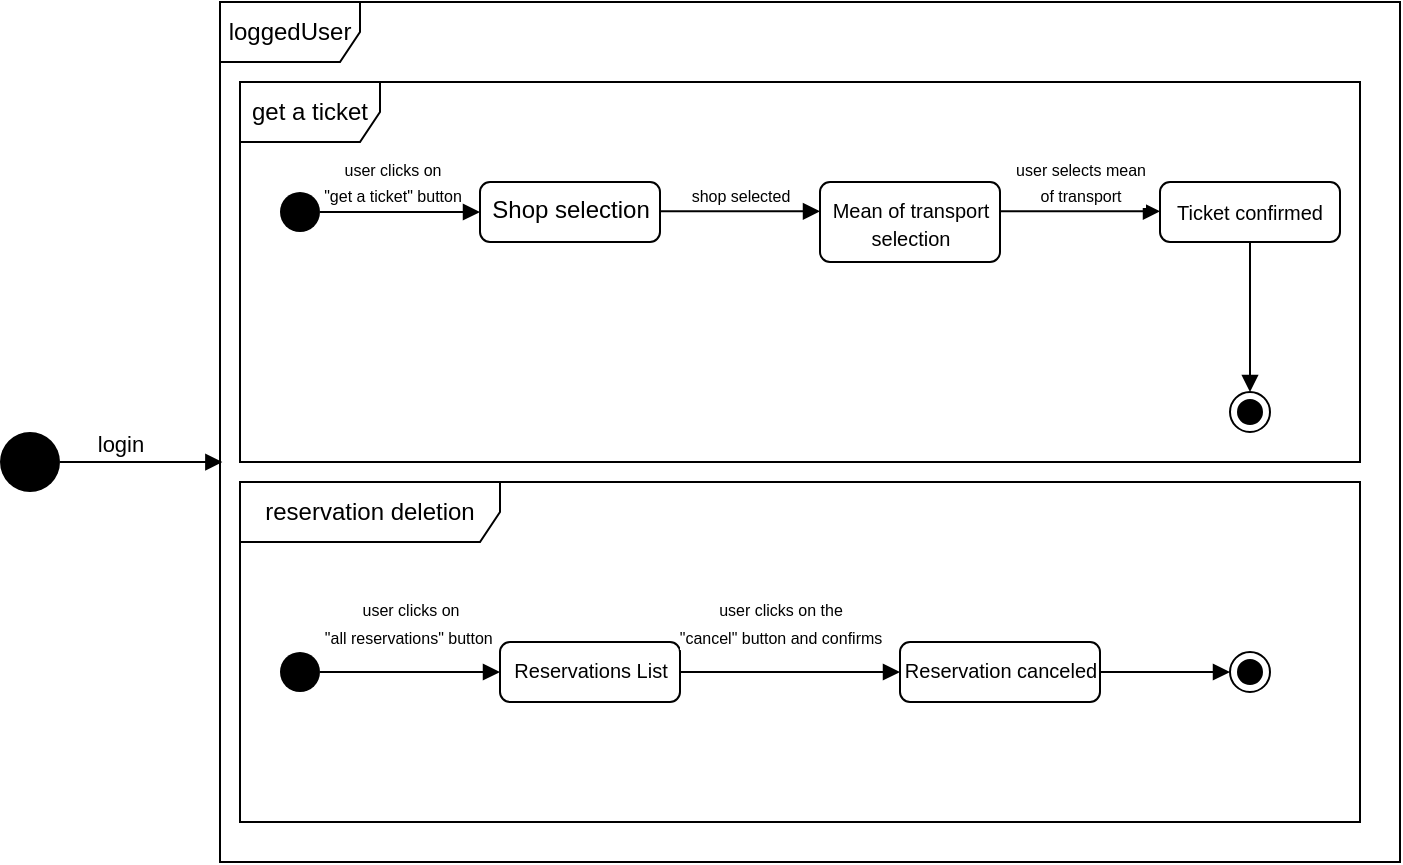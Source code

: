 <mxfile version="13.10.5" type="device"><diagram name="Page-1" id="e7e014a7-5840-1c2e-5031-d8a46d1fe8dd"><mxGraphModel dx="815" dy="1280" grid="1" gridSize="10" guides="1" tooltips="1" connect="1" arrows="1" fold="1" page="1" pageScale="1" pageWidth="1169" pageHeight="826" background="#ffffff" math="0" shadow="0"><root><mxCell id="0"/><mxCell id="1" parent="0"/><mxCell id="Y9-DYk50p9V9p7dSpJpJ-73" value="loggedUser" style="shape=umlFrame;whiteSpace=wrap;html=1;fillColor=none;width=70;height=30;" vertex="1" parent="1"><mxGeometry x="190" y="-190" width="590" height="430" as="geometry"/></mxCell><mxCell id="Y9-DYk50p9V9p7dSpJpJ-76" value="reservation deletion" style="shape=umlFrame;whiteSpace=wrap;html=1;fillColor=none;width=130;height=30;" vertex="1" parent="1"><mxGeometry x="200" y="50" width="560" height="170" as="geometry"/></mxCell><mxCell id="Y9-DYk50p9V9p7dSpJpJ-67" value="&lt;br&gt;&lt;span style=&quot;font-size: 8px&quot;&gt;&lt;br&gt;&lt;/span&gt;" style="html=1;verticalAlign=bottom;endArrow=block;exitX=1;exitY=0.5;exitDx=0;exitDy=0;entryX=0;entryY=0.5;entryDx=0;entryDy=0;" edge="1" parent="1" target="Y9-DYk50p9V9p7dSpJpJ-62"><mxGeometry x="-0.111" width="80" relative="1" as="geometry"><mxPoint x="240.0" y="145" as="sourcePoint"/><mxPoint x="320" y="145" as="targetPoint"/><mxPoint as="offset"/></mxGeometry></mxCell><mxCell id="Y9-DYk50p9V9p7dSpJpJ-77" value="&lt;font style=&quot;font-size: 8px&quot;&gt;user clicks on &lt;br&gt;&quot;all reservations&quot; button&amp;nbsp;&lt;/font&gt;" style="edgeLabel;html=1;align=center;verticalAlign=middle;resizable=0;points=[];" vertex="1" connectable="0" parent="Y9-DYk50p9V9p7dSpJpJ-67"><mxGeometry x="-0.054" y="1" relative="1" as="geometry"><mxPoint x="2.29" y="-24" as="offset"/></mxGeometry></mxCell><mxCell id="Y9-DYk50p9V9p7dSpJpJ-74" value="get a ticket" style="shape=umlFrame;whiteSpace=wrap;html=1;fillColor=none;width=70;height=30;" vertex="1" parent="1"><mxGeometry x="200" y="-150" width="560" height="190" as="geometry"/></mxCell><mxCell id="Y9-DYk50p9V9p7dSpJpJ-42" value="" style="ellipse;fillColor=#000000;strokeColor=none;" vertex="1" parent="1"><mxGeometry x="80" y="25" width="30" height="30" as="geometry"/></mxCell><mxCell id="Y9-DYk50p9V9p7dSpJpJ-44" value="login" style="html=1;verticalAlign=bottom;endArrow=block;exitX=1;exitY=0.5;exitDx=0;exitDy=0;entryX=0.002;entryY=0.535;entryDx=0;entryDy=0;entryPerimeter=0;" edge="1" parent="1" source="Y9-DYk50p9V9p7dSpJpJ-42" target="Y9-DYk50p9V9p7dSpJpJ-73"><mxGeometry x="-0.25" width="80" relative="1" as="geometry"><mxPoint x="110" y="-70.29" as="sourcePoint"/><mxPoint x="190" y="-70.29" as="targetPoint"/><mxPoint as="offset"/></mxGeometry></mxCell><mxCell id="Y9-DYk50p9V9p7dSpJpJ-49" value="" style="ellipse;fillColor=#000000;strokeColor=none;" vertex="1" parent="1"><mxGeometry x="220" y="-95" width="20" height="20" as="geometry"/></mxCell><mxCell id="Y9-DYk50p9V9p7dSpJpJ-52" value="&lt;font style=&quot;font-size: 8px&quot;&gt;user clicks on &lt;br&gt;&quot;get a ticket&quot; button&lt;/font&gt;" style="html=1;verticalAlign=bottom;endArrow=block;exitX=1;exitY=0.5;exitDx=0;exitDy=0;" edge="1" parent="1" source="Y9-DYk50p9V9p7dSpJpJ-49"><mxGeometry x="-0.111" width="80" relative="1" as="geometry"><mxPoint x="237" y="-95" as="sourcePoint"/><mxPoint x="320" y="-85" as="targetPoint"/><mxPoint as="offset"/></mxGeometry></mxCell><mxCell id="Y9-DYk50p9V9p7dSpJpJ-53" value="Shop selection" style="html=1;align=center;verticalAlign=top;rounded=1;absoluteArcSize=1;arcSize=10;dashed=0;fillColor=none;" vertex="1" parent="1"><mxGeometry x="320" y="-100" width="90" height="30" as="geometry"/></mxCell><mxCell id="Y9-DYk50p9V9p7dSpJpJ-54" value="&lt;font style=&quot;font-size: 8px&quot;&gt;shop selected&lt;/font&gt;" style="html=1;verticalAlign=bottom;endArrow=block;exitX=1;exitY=0.5;exitDx=0;exitDy=0;" edge="1" parent="1"><mxGeometry width="80" relative="1" as="geometry"><mxPoint x="410.0" y="-85.34" as="sourcePoint"/><mxPoint x="490" y="-85.34" as="targetPoint"/><mxPoint as="offset"/></mxGeometry></mxCell><mxCell id="Y9-DYk50p9V9p7dSpJpJ-55" value="&lt;font style=&quot;font-size: 10px&quot;&gt;Mean of transport &lt;br&gt;selection&lt;/font&gt;" style="html=1;align=center;verticalAlign=top;rounded=1;absoluteArcSize=1;arcSize=10;dashed=0;fillColor=none;" vertex="1" parent="1"><mxGeometry x="490" y="-100" width="90" height="40" as="geometry"/></mxCell><mxCell id="Y9-DYk50p9V9p7dSpJpJ-56" value="&lt;font style=&quot;font-size: 8px&quot;&gt;user selects mean &lt;br&gt;of transport&lt;/font&gt;" style="html=1;verticalAlign=bottom;endArrow=block;exitX=1;exitY=0.5;exitDx=0;exitDy=0;" edge="1" parent="1"><mxGeometry width="80" relative="1" as="geometry"><mxPoint x="580.0" y="-85.34" as="sourcePoint"/><mxPoint x="660" y="-85.34" as="targetPoint"/><mxPoint as="offset"/></mxGeometry></mxCell><mxCell id="Y9-DYk50p9V9p7dSpJpJ-59" value="&lt;br&gt;&lt;span style=&quot;font-size: 8px&quot;&gt;&lt;br&gt;&lt;/span&gt;" style="html=1;verticalAlign=bottom;endArrow=block;exitX=0.5;exitY=1;exitDx=0;exitDy=0;entryX=0.5;entryY=0;entryDx=0;entryDy=0;" edge="1" parent="1" target="Y9-DYk50p9V9p7dSpJpJ-60"><mxGeometry width="80" relative="1" as="geometry"><mxPoint x="705" y="-70" as="sourcePoint"/><mxPoint x="780.0" y="53.0" as="targetPoint"/><mxPoint as="offset"/></mxGeometry></mxCell><mxCell id="Y9-DYk50p9V9p7dSpJpJ-60" value="" style="ellipse;html=1;shape=endState;fillColor=#000000;strokeColor=#000000;" vertex="1" parent="1"><mxGeometry x="695" y="5" width="20" height="20" as="geometry"/></mxCell><mxCell id="Y9-DYk50p9V9p7dSpJpJ-61" value="" style="ellipse;fillColor=#000000;strokeColor=none;" vertex="1" parent="1"><mxGeometry x="220" y="135" width="20" height="20" as="geometry"/></mxCell><mxCell id="Y9-DYk50p9V9p7dSpJpJ-62" value="&lt;font style=&quot;font-size: 10px&quot;&gt;Reservations List&lt;/font&gt;" style="html=1;align=center;verticalAlign=top;rounded=1;absoluteArcSize=1;arcSize=10;dashed=0;fillColor=none;" vertex="1" parent="1"><mxGeometry x="330" y="130" width="90" height="30" as="geometry"/></mxCell><mxCell id="Y9-DYk50p9V9p7dSpJpJ-63" value="" style="html=1;verticalAlign=bottom;endArrow=block;exitX=1;exitY=0.5;exitDx=0;exitDy=0;entryX=0;entryY=0.5;entryDx=0;entryDy=0;" edge="1" parent="1" source="Y9-DYk50p9V9p7dSpJpJ-62" target="Y9-DYk50p9V9p7dSpJpJ-64"><mxGeometry width="80" relative="1" as="geometry"><mxPoint x="440" y="145" as="sourcePoint"/><mxPoint x="490" y="144.66" as="targetPoint"/><mxPoint as="offset"/></mxGeometry></mxCell><mxCell id="Y9-DYk50p9V9p7dSpJpJ-78" value="&lt;font style=&quot;font-size: 8px&quot;&gt;user clicks on the &lt;br&gt;&quot;cancel&quot; button and confirms&lt;/font&gt;" style="edgeLabel;html=1;align=center;verticalAlign=middle;resizable=0;points=[];" vertex="1" connectable="0" parent="Y9-DYk50p9V9p7dSpJpJ-63"><mxGeometry x="0.131" y="2" relative="1" as="geometry"><mxPoint x="-12.29" y="-22.81" as="offset"/></mxGeometry></mxCell><mxCell id="Y9-DYk50p9V9p7dSpJpJ-64" value="&lt;font style=&quot;font-size: 10px&quot;&gt;Reservation canceled&lt;/font&gt;" style="html=1;align=center;verticalAlign=top;rounded=1;absoluteArcSize=1;arcSize=10;dashed=0;fillColor=none;" vertex="1" parent="1"><mxGeometry x="530" y="130" width="100" height="30" as="geometry"/></mxCell><mxCell id="Y9-DYk50p9V9p7dSpJpJ-65" value="" style="html=1;verticalAlign=bottom;endArrow=block;entryX=0;entryY=0.5;entryDx=0;entryDy=0;exitX=1;exitY=0.5;exitDx=0;exitDy=0;" edge="1" parent="1" source="Y9-DYk50p9V9p7dSpJpJ-64" target="Y9-DYk50p9V9p7dSpJpJ-79"><mxGeometry width="80" relative="1" as="geometry"><mxPoint x="630" y="144" as="sourcePoint"/><mxPoint x="700.0" y="143.5" as="targetPoint"/><mxPoint as="offset"/></mxGeometry></mxCell><mxCell id="Y9-DYk50p9V9p7dSpJpJ-75" value="" style="group" vertex="1" connectable="0" parent="1"><mxGeometry x="650" y="-100" width="110" height="30" as="geometry"/></mxCell><mxCell id="Y9-DYk50p9V9p7dSpJpJ-57" value="" style="html=1;align=center;verticalAlign=top;rounded=1;absoluteArcSize=1;arcSize=10;dashed=0;fillColor=none;" vertex="1" parent="Y9-DYk50p9V9p7dSpJpJ-75"><mxGeometry x="10" width="90" height="30" as="geometry"/></mxCell><mxCell id="Y9-DYk50p9V9p7dSpJpJ-58" value="&lt;font size=&quot;1&quot;&gt;Ticket confirmed&lt;/font&gt;" style="text;html=1;strokeColor=none;fillColor=none;align=center;verticalAlign=middle;whiteSpace=wrap;rounded=0;" vertex="1" parent="Y9-DYk50p9V9p7dSpJpJ-75"><mxGeometry y="5" width="110" height="20" as="geometry"/></mxCell><mxCell id="Y9-DYk50p9V9p7dSpJpJ-79" value="" style="ellipse;html=1;shape=endState;fillColor=#000000;strokeColor=#000000;" vertex="1" parent="1"><mxGeometry x="695" y="135" width="20" height="20" as="geometry"/></mxCell></root></mxGraphModel></diagram></mxfile>